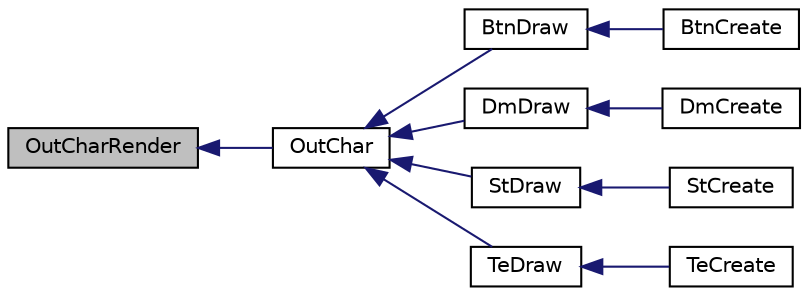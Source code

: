 digraph "OutCharRender"
{
  edge [fontname="Helvetica",fontsize="10",labelfontname="Helvetica",labelfontsize="10"];
  node [fontname="Helvetica",fontsize="10",shape=record];
  rankdir="LR";
  Node1 [label="OutCharRender",height=0.2,width=0.4,color="black", fillcolor="grey75", style="filled", fontcolor="black"];
  Node1 -> Node2 [dir="back",color="midnightblue",fontsize="10",style="solid",fontname="Helvetica"];
  Node2 [label="OutChar",height=0.2,width=0.4,color="black", fillcolor="white", style="filled",URL="$_primitive_8h.html#a5adbf0eac23d2ee972890e1e45b0c42a"];
  Node2 -> Node3 [dir="back",color="midnightblue",fontsize="10",style="solid",fontname="Helvetica"];
  Node3 [label="BtnDraw",height=0.2,width=0.4,color="black", fillcolor="white", style="filled",URL="$_button_8h.html#abbe1146f1099bd0efcd920b38e48f7c0"];
  Node3 -> Node4 [dir="back",color="midnightblue",fontsize="10",style="solid",fontname="Helvetica"];
  Node4 [label="BtnCreate",height=0.2,width=0.4,color="black", fillcolor="white", style="filled",URL="$_button_8h.html#a58bae4324dd2fe73c331fbcde3e997e0"];
  Node2 -> Node5 [dir="back",color="midnightblue",fontsize="10",style="solid",fontname="Helvetica"];
  Node5 [label="DmDraw",height=0.2,width=0.4,color="black", fillcolor="white", style="filled",URL="$_digital_meter_8h.html#a2270225980edf29eb09aa3215e445c95"];
  Node5 -> Node6 [dir="back",color="midnightblue",fontsize="10",style="solid",fontname="Helvetica"];
  Node6 [label="DmCreate",height=0.2,width=0.4,color="black", fillcolor="white", style="filled",URL="$_digital_meter_8h.html#a92fc022c971174401fc933ed2fc8a852"];
  Node2 -> Node7 [dir="back",color="midnightblue",fontsize="10",style="solid",fontname="Helvetica"];
  Node7 [label="StDraw",height=0.2,width=0.4,color="black", fillcolor="white", style="filled",URL="$_static_text_8h.html#ad197e77a6fb1d888db97f7fe77b3f436"];
  Node7 -> Node8 [dir="back",color="midnightblue",fontsize="10",style="solid",fontname="Helvetica"];
  Node8 [label="StCreate",height=0.2,width=0.4,color="black", fillcolor="white", style="filled",URL="$_static_text_8h.html#aabec2f136ce57cfb5f19790408ac9fbc"];
  Node2 -> Node9 [dir="back",color="midnightblue",fontsize="10",style="solid",fontname="Helvetica"];
  Node9 [label="TeDraw",height=0.2,width=0.4,color="black", fillcolor="white", style="filled",URL="$_text_entry_8h.html#a8bdd75439fcce4ea923987097241c6ce"];
  Node9 -> Node10 [dir="back",color="midnightblue",fontsize="10",style="solid",fontname="Helvetica"];
  Node10 [label="TeCreate",height=0.2,width=0.4,color="black", fillcolor="white", style="filled",URL="$_text_entry_8h.html#af1d2045c270eadb98c741942dabfa52a"];
}

